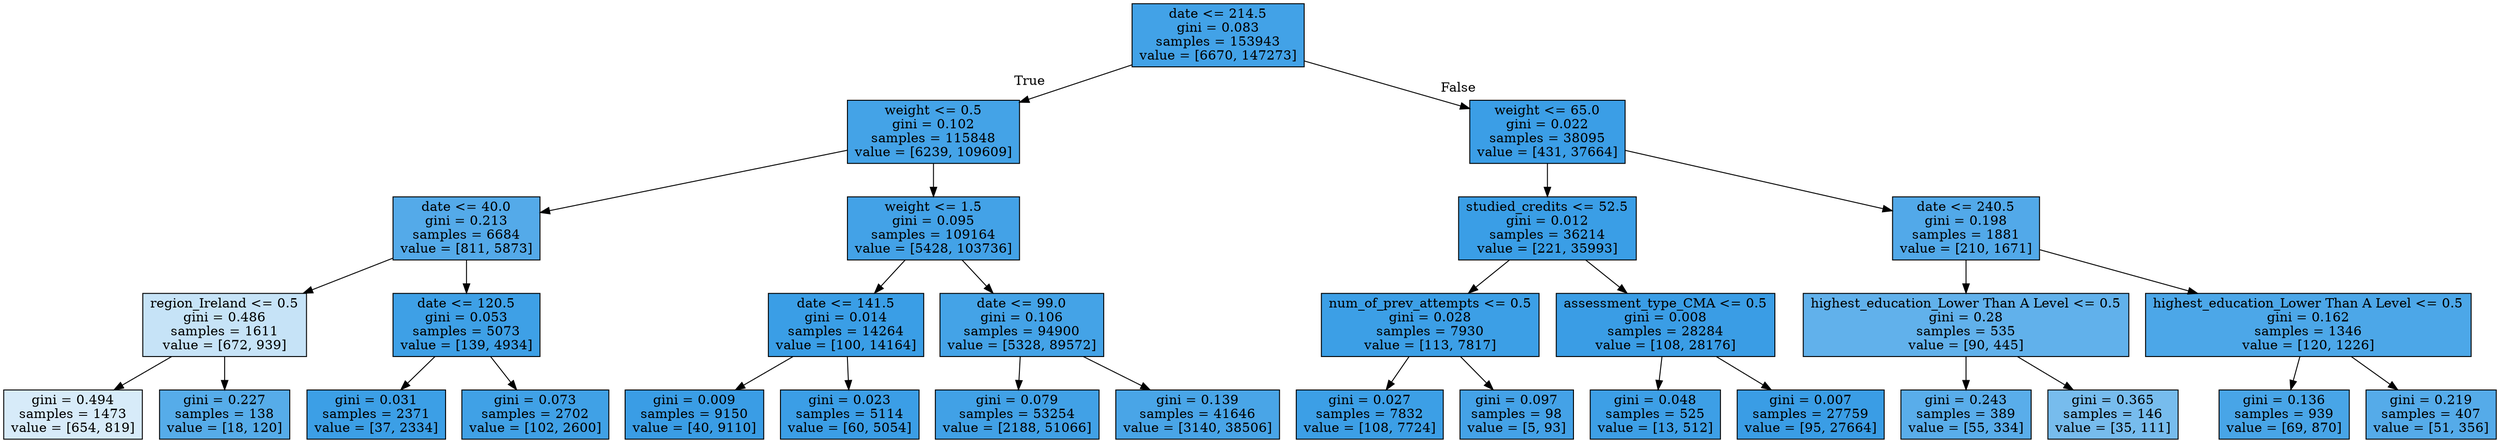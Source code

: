 digraph Tree {
node [shape=box, style="filled", color="black"] ;
0 [label="date <= 214.5\ngini = 0.083\nsamples = 153943\nvalue = [6670, 147273]", fillcolor="#399de5f3"] ;
1 [label="weight <= 0.5\ngini = 0.102\nsamples = 115848\nvalue = [6239, 109609]", fillcolor="#399de5f0"] ;
0 -> 1 [labeldistance=2.5, labelangle=45, headlabel="True"] ;
2 [label="date <= 40.0\ngini = 0.213\nsamples = 6684\nvalue = [811, 5873]", fillcolor="#399de5dc"] ;
1 -> 2 ;
3 [label="region_Ireland <= 0.5\ngini = 0.486\nsamples = 1611\nvalue = [672, 939]", fillcolor="#399de549"] ;
2 -> 3 ;
4 [label="gini = 0.494\nsamples = 1473\nvalue = [654, 819]", fillcolor="#399de533"] ;
3 -> 4 ;
5 [label="gini = 0.227\nsamples = 138\nvalue = [18, 120]", fillcolor="#399de5d9"] ;
3 -> 5 ;
6 [label="date <= 120.5\ngini = 0.053\nsamples = 5073\nvalue = [139, 4934]", fillcolor="#399de5f8"] ;
2 -> 6 ;
7 [label="gini = 0.031\nsamples = 2371\nvalue = [37, 2334]", fillcolor="#399de5fb"] ;
6 -> 7 ;
8 [label="gini = 0.073\nsamples = 2702\nvalue = [102, 2600]", fillcolor="#399de5f5"] ;
6 -> 8 ;
9 [label="weight <= 1.5\ngini = 0.095\nsamples = 109164\nvalue = [5428, 103736]", fillcolor="#399de5f2"] ;
1 -> 9 ;
10 [label="date <= 141.5\ngini = 0.014\nsamples = 14264\nvalue = [100, 14164]", fillcolor="#399de5fd"] ;
9 -> 10 ;
11 [label="gini = 0.009\nsamples = 9150\nvalue = [40, 9110]", fillcolor="#399de5fe"] ;
10 -> 11 ;
12 [label="gini = 0.023\nsamples = 5114\nvalue = [60, 5054]", fillcolor="#399de5fc"] ;
10 -> 12 ;
13 [label="date <= 99.0\ngini = 0.106\nsamples = 94900\nvalue = [5328, 89572]", fillcolor="#399de5f0"] ;
9 -> 13 ;
14 [label="gini = 0.079\nsamples = 53254\nvalue = [2188, 51066]", fillcolor="#399de5f4"] ;
13 -> 14 ;
15 [label="gini = 0.139\nsamples = 41646\nvalue = [3140, 38506]", fillcolor="#399de5ea"] ;
13 -> 15 ;
16 [label="weight <= 65.0\ngini = 0.022\nsamples = 38095\nvalue = [431, 37664]", fillcolor="#399de5fc"] ;
0 -> 16 [labeldistance=2.5, labelangle=-45, headlabel="False"] ;
17 [label="studied_credits <= 52.5\ngini = 0.012\nsamples = 36214\nvalue = [221, 35993]", fillcolor="#399de5fd"] ;
16 -> 17 ;
18 [label="num_of_prev_attempts <= 0.5\ngini = 0.028\nsamples = 7930\nvalue = [113, 7817]", fillcolor="#399de5fb"] ;
17 -> 18 ;
19 [label="gini = 0.027\nsamples = 7832\nvalue = [108, 7724]", fillcolor="#399de5fb"] ;
18 -> 19 ;
20 [label="gini = 0.097\nsamples = 98\nvalue = [5, 93]", fillcolor="#399de5f1"] ;
18 -> 20 ;
21 [label="assessment_type_CMA <= 0.5\ngini = 0.008\nsamples = 28284\nvalue = [108, 28176]", fillcolor="#399de5fe"] ;
17 -> 21 ;
22 [label="gini = 0.048\nsamples = 525\nvalue = [13, 512]", fillcolor="#399de5f9"] ;
21 -> 22 ;
23 [label="gini = 0.007\nsamples = 27759\nvalue = [95, 27664]", fillcolor="#399de5fe"] ;
21 -> 23 ;
24 [label="date <= 240.5\ngini = 0.198\nsamples = 1881\nvalue = [210, 1671]", fillcolor="#399de5df"] ;
16 -> 24 ;
25 [label="highest_education_Lower Than A Level <= 0.5\ngini = 0.28\nsamples = 535\nvalue = [90, 445]", fillcolor="#399de5cb"] ;
24 -> 25 ;
26 [label="gini = 0.243\nsamples = 389\nvalue = [55, 334]", fillcolor="#399de5d5"] ;
25 -> 26 ;
27 [label="gini = 0.365\nsamples = 146\nvalue = [35, 111]", fillcolor="#399de5af"] ;
25 -> 27 ;
28 [label="highest_education_Lower Than A Level <= 0.5\ngini = 0.162\nsamples = 1346\nvalue = [120, 1226]", fillcolor="#399de5e6"] ;
24 -> 28 ;
29 [label="gini = 0.136\nsamples = 939\nvalue = [69, 870]", fillcolor="#399de5eb"] ;
28 -> 29 ;
30 [label="gini = 0.219\nsamples = 407\nvalue = [51, 356]", fillcolor="#399de5da"] ;
28 -> 30 ;
}